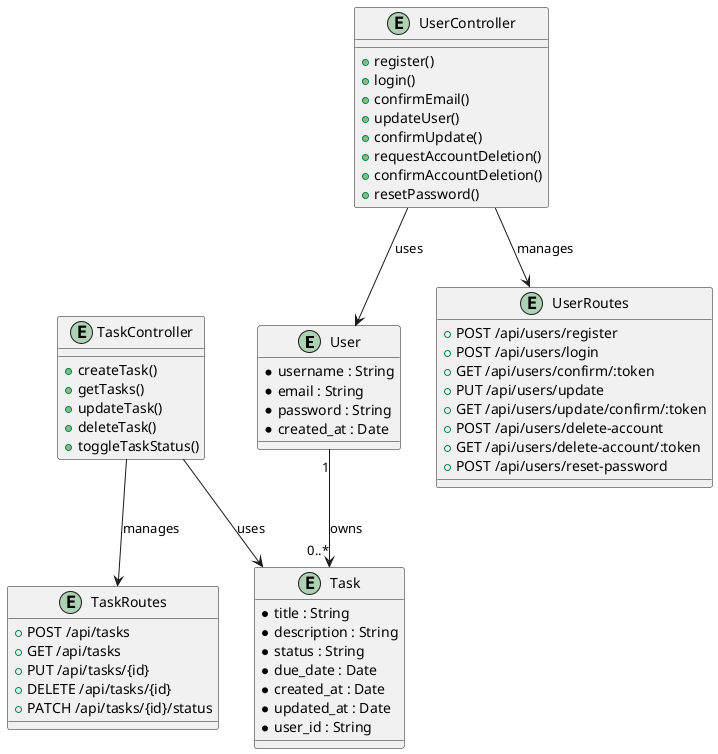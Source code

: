 @startuml

entity User {
*username : String
*email : String
*password : String
*created_at : Date
}

entity Task {
*title : String
*description : String
*status : String
*due_date : Date
*created_at : Date
*updated_at : Date
*user_id : String
}

User "1" --> "0..*" Task : owns

entity UserController {
+register()
+login()
+confirmEmail()
+updateUser()
+confirmUpdate()
+requestAccountDeletion()
+confirmAccountDeletion()
+resetPassword()
}

entity TaskController {
+createTask()
+getTasks()
+updateTask()
+deleteTask()
+toggleTaskStatus()
}

entity UserRoutes {
+POST /api/users/register
+POST /api/users/login
+GET /api/users/confirm/:token
+PUT /api/users/update
+GET /api/users/update/confirm/:token
+POST /api/users/delete-account
+GET /api/users/delete-account/:token
+POST /api/users/reset-password
}

entity TaskRoutes {
+POST /api/tasks
+GET /api/tasks
+PUT /api/tasks/{id}
+DELETE /api/tasks/{id}
+PATCH /api/tasks/{id}/status
}

UserController --> UserRoutes : manages
TaskController --> TaskRoutes : manages

UserController --> User : uses
TaskController --> Task : uses

@enduml
